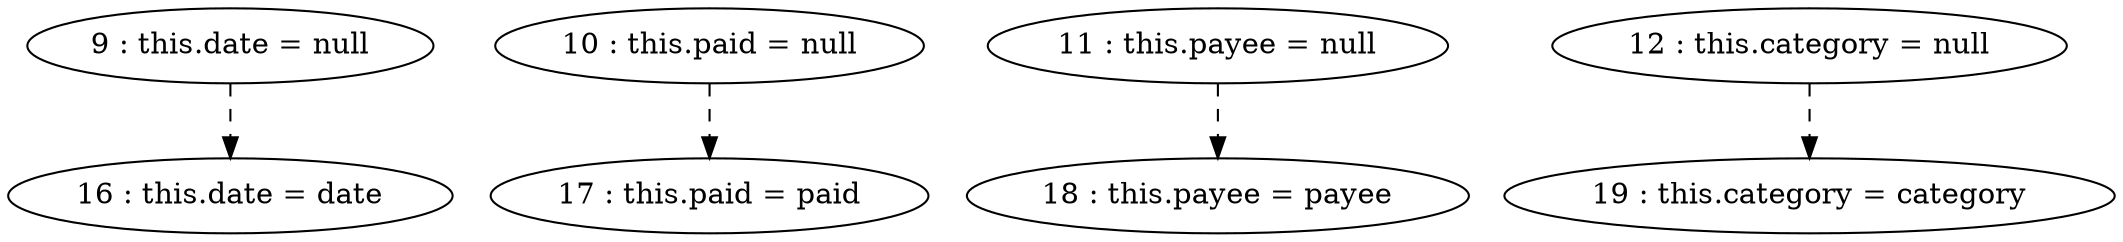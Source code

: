 digraph G {
"9 : this.date = null"
"9 : this.date = null" -> "16 : this.date = date" [style=dashed]
"10 : this.paid = null"
"10 : this.paid = null" -> "17 : this.paid = paid" [style=dashed]
"11 : this.payee = null"
"11 : this.payee = null" -> "18 : this.payee = payee" [style=dashed]
"12 : this.category = null"
"12 : this.category = null" -> "19 : this.category = category" [style=dashed]
"16 : this.date = date"
"17 : this.paid = paid"
"18 : this.payee = payee"
"19 : this.category = category"
}